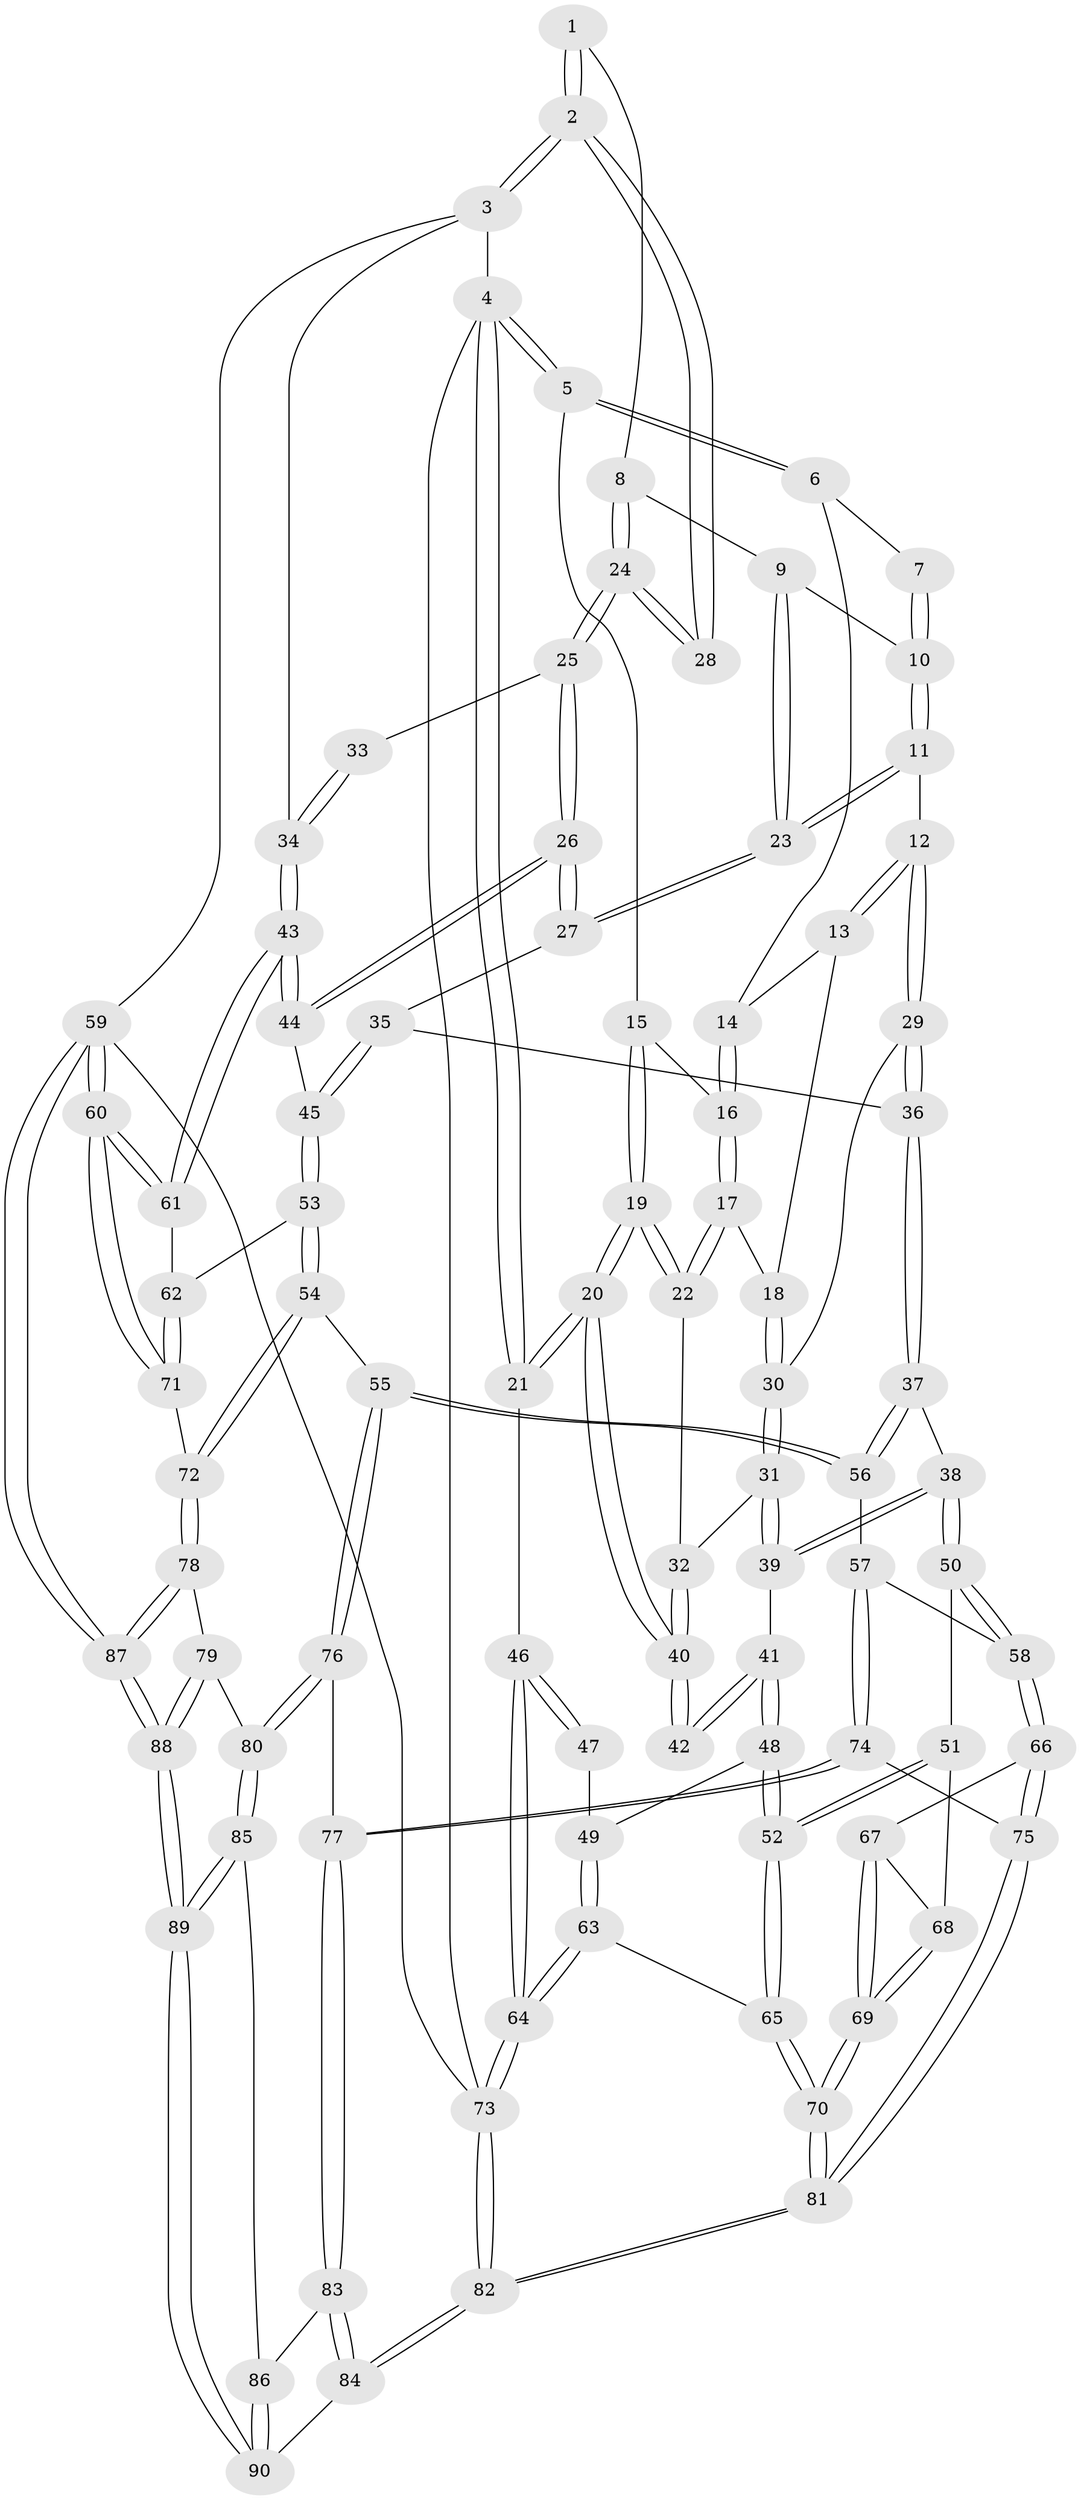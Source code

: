 // coarse degree distribution, {6: 0.16666666666666666, 8: 0.027777777777777776, 4: 0.4444444444444444, 3: 0.08333333333333333, 7: 0.027777777777777776, 5: 0.2222222222222222, 2: 0.027777777777777776}
// Generated by graph-tools (version 1.1) at 2025/21/03/04/25 18:21:16]
// undirected, 90 vertices, 222 edges
graph export_dot {
graph [start="1"]
  node [color=gray90,style=filled];
  1 [pos="+0.7736669557174449+0"];
  2 [pos="+1+0"];
  3 [pos="+1+0"];
  4 [pos="+0+0"];
  5 [pos="+0+0"];
  6 [pos="+0.48721878794002305+0"];
  7 [pos="+0.5899958045031206+0"];
  8 [pos="+0.7868343870666311+0.16308081849528067"];
  9 [pos="+0.7133389952381912+0.19988005312238935"];
  10 [pos="+0.6188606746776317+0.13064909189981422"];
  11 [pos="+0.5891383114765396+0.227964451248366"];
  12 [pos="+0.46884733430377135+0.22314033934192667"];
  13 [pos="+0.44584041631418964+0.014922465490615149"];
  14 [pos="+0.4524609640159885+0"];
  15 [pos="+0.16526764074984443+0.1267084128110607"];
  16 [pos="+0.18885971945801183+0.1370587429582769"];
  17 [pos="+0.22829070456470266+0.18130471593970696"];
  18 [pos="+0.2945345567662697+0.1961008499582874"];
  19 [pos="+0.00652341200700576+0.3378081797056026"];
  20 [pos="+0+0.3581935723200931"];
  21 [pos="+0+0.39035926285675326"];
  22 [pos="+0.21284781641667883+0.25546177391375047"];
  23 [pos="+0.647890948874503+0.28296616122877954"];
  24 [pos="+0.8360154410722481+0.22496257263670968"];
  25 [pos="+0.8557351292914364+0.345711714327282"];
  26 [pos="+0.8530653623295632+0.37038545345295376"];
  27 [pos="+0.661242611549891+0.348641771667582"];
  28 [pos="+0.9333262106478516+0.1689954271349573"];
  29 [pos="+0.43244643701141267+0.2829854466039073"];
  30 [pos="+0.3703414980599743+0.28851628604965185"];
  31 [pos="+0.3119163631287649+0.3424891833747299"];
  32 [pos="+0.2509571199861053+0.3410649948527665"];
  33 [pos="+0.9702942848096472+0.24746033905025785"];
  34 [pos="+1+0.1677479708379279"];
  35 [pos="+0.6153961672696775+0.39468319656643236"];
  36 [pos="+0.5387273888897356+0.45818827280493923"];
  37 [pos="+0.5360412914721009+0.4689592106576533"];
  38 [pos="+0.4758037821158952+0.4986679997046493"];
  39 [pos="+0.3324755289491109+0.45333350349092716"];
  40 [pos="+0.16783315325742515+0.3952372322466206"];
  41 [pos="+0.25678038127346836+0.5078964576526958"];
  42 [pos="+0.2197266637088901+0.47982775170980774"];
  43 [pos="+1+0.46503393119972786"];
  44 [pos="+0.8749255492728301+0.40479904710484976"];
  45 [pos="+0.8113614352125985+0.54140683134869"];
  46 [pos="+0+0.4905772587288092"];
  47 [pos="+0.15674540188512678+0.5142168343467887"];
  48 [pos="+0.25715556676275286+0.5208217989832659"];
  49 [pos="+0.15794026107490594+0.6060691433606351"];
  50 [pos="+0.41610801847146406+0.5933795666377291"];
  51 [pos="+0.3989041793394766+0.6043827401942831"];
  52 [pos="+0.3187387587987306+0.6201364221670643"];
  53 [pos="+0.8007881001448396+0.5706699770933606"];
  54 [pos="+0.7563778255165375+0.6248434489766624"];
  55 [pos="+0.7258638054595629+0.6441742350370776"];
  56 [pos="+0.6601341193007171+0.6254248588345295"];
  57 [pos="+0.5889205271735551+0.6816473328898885"];
  58 [pos="+0.4998130021274536+0.6911117472809326"];
  59 [pos="+1+1"];
  60 [pos="+1+0.7451742849392713"];
  61 [pos="+1+0.6407657947004738"];
  62 [pos="+0.8620230672318081+0.5866978353208109"];
  63 [pos="+0.09474166369909544+0.6894828501779725"];
  64 [pos="+0+0.6622717543146549"];
  65 [pos="+0.2329170825900355+0.759211238083914"];
  66 [pos="+0.44366194588420726+0.7580591415439221"];
  67 [pos="+0.42901610110360316+0.7564780369953604"];
  68 [pos="+0.4003313306544205+0.6174968894253245"];
  69 [pos="+0.36314907739972857+0.7747151302537166"];
  70 [pos="+0.2635950232603639+0.8123605139344919"];
  71 [pos="+1+0.7735832676182328"];
  72 [pos="+1+0.7743792211160454"];
  73 [pos="+0+1"];
  74 [pos="+0.5412383967500551+0.8493970230998527"];
  75 [pos="+0.5254745467753063+0.8484742002742671"];
  76 [pos="+0.7523964108048139+0.8170231675680792"];
  77 [pos="+0.5515879380581453+0.8562267851144131"];
  78 [pos="+0.8906201559199034+0.8584163652435884"];
  79 [pos="+0.844016598442873+0.8576413660918721"];
  80 [pos="+0.7772379579263381+0.850640520584223"];
  81 [pos="+0.2761759950776039+1"];
  82 [pos="+0.2240826249574192+1"];
  83 [pos="+0.5625388416858649+0.8924539559149097"];
  84 [pos="+0.3701774309523483+1"];
  85 [pos="+0.7748806164247757+0.8570194896141018"];
  86 [pos="+0.6172331922447251+0.9779652525333365"];
  87 [pos="+1+1"];
  88 [pos="+0.8873193754002083+1"];
  89 [pos="+0.7544426748171945+1"];
  90 [pos="+0.6131991667210123+1"];
  1 -- 2;
  1 -- 2;
  1 -- 8;
  2 -- 3;
  2 -- 3;
  2 -- 28;
  2 -- 28;
  3 -- 4;
  3 -- 34;
  3 -- 59;
  4 -- 5;
  4 -- 5;
  4 -- 21;
  4 -- 21;
  4 -- 73;
  5 -- 6;
  5 -- 6;
  5 -- 15;
  6 -- 7;
  6 -- 14;
  7 -- 10;
  7 -- 10;
  8 -- 9;
  8 -- 24;
  8 -- 24;
  9 -- 10;
  9 -- 23;
  9 -- 23;
  10 -- 11;
  10 -- 11;
  11 -- 12;
  11 -- 23;
  11 -- 23;
  12 -- 13;
  12 -- 13;
  12 -- 29;
  12 -- 29;
  13 -- 14;
  13 -- 18;
  14 -- 16;
  14 -- 16;
  15 -- 16;
  15 -- 19;
  15 -- 19;
  16 -- 17;
  16 -- 17;
  17 -- 18;
  17 -- 22;
  17 -- 22;
  18 -- 30;
  18 -- 30;
  19 -- 20;
  19 -- 20;
  19 -- 22;
  19 -- 22;
  20 -- 21;
  20 -- 21;
  20 -- 40;
  20 -- 40;
  21 -- 46;
  22 -- 32;
  23 -- 27;
  23 -- 27;
  24 -- 25;
  24 -- 25;
  24 -- 28;
  24 -- 28;
  25 -- 26;
  25 -- 26;
  25 -- 33;
  26 -- 27;
  26 -- 27;
  26 -- 44;
  26 -- 44;
  27 -- 35;
  29 -- 30;
  29 -- 36;
  29 -- 36;
  30 -- 31;
  30 -- 31;
  31 -- 32;
  31 -- 39;
  31 -- 39;
  32 -- 40;
  32 -- 40;
  33 -- 34;
  33 -- 34;
  34 -- 43;
  34 -- 43;
  35 -- 36;
  35 -- 45;
  35 -- 45;
  36 -- 37;
  36 -- 37;
  37 -- 38;
  37 -- 56;
  37 -- 56;
  38 -- 39;
  38 -- 39;
  38 -- 50;
  38 -- 50;
  39 -- 41;
  40 -- 42;
  40 -- 42;
  41 -- 42;
  41 -- 42;
  41 -- 48;
  41 -- 48;
  43 -- 44;
  43 -- 44;
  43 -- 61;
  43 -- 61;
  44 -- 45;
  45 -- 53;
  45 -- 53;
  46 -- 47;
  46 -- 47;
  46 -- 64;
  46 -- 64;
  47 -- 49;
  48 -- 49;
  48 -- 52;
  48 -- 52;
  49 -- 63;
  49 -- 63;
  50 -- 51;
  50 -- 58;
  50 -- 58;
  51 -- 52;
  51 -- 52;
  51 -- 68;
  52 -- 65;
  52 -- 65;
  53 -- 54;
  53 -- 54;
  53 -- 62;
  54 -- 55;
  54 -- 72;
  54 -- 72;
  55 -- 56;
  55 -- 56;
  55 -- 76;
  55 -- 76;
  56 -- 57;
  57 -- 58;
  57 -- 74;
  57 -- 74;
  58 -- 66;
  58 -- 66;
  59 -- 60;
  59 -- 60;
  59 -- 87;
  59 -- 87;
  59 -- 73;
  60 -- 61;
  60 -- 61;
  60 -- 71;
  60 -- 71;
  61 -- 62;
  62 -- 71;
  62 -- 71;
  63 -- 64;
  63 -- 64;
  63 -- 65;
  64 -- 73;
  64 -- 73;
  65 -- 70;
  65 -- 70;
  66 -- 67;
  66 -- 75;
  66 -- 75;
  67 -- 68;
  67 -- 69;
  67 -- 69;
  68 -- 69;
  68 -- 69;
  69 -- 70;
  69 -- 70;
  70 -- 81;
  70 -- 81;
  71 -- 72;
  72 -- 78;
  72 -- 78;
  73 -- 82;
  73 -- 82;
  74 -- 75;
  74 -- 77;
  74 -- 77;
  75 -- 81;
  75 -- 81;
  76 -- 77;
  76 -- 80;
  76 -- 80;
  77 -- 83;
  77 -- 83;
  78 -- 79;
  78 -- 87;
  78 -- 87;
  79 -- 80;
  79 -- 88;
  79 -- 88;
  80 -- 85;
  80 -- 85;
  81 -- 82;
  81 -- 82;
  82 -- 84;
  82 -- 84;
  83 -- 84;
  83 -- 84;
  83 -- 86;
  84 -- 90;
  85 -- 86;
  85 -- 89;
  85 -- 89;
  86 -- 90;
  86 -- 90;
  87 -- 88;
  87 -- 88;
  88 -- 89;
  88 -- 89;
  89 -- 90;
  89 -- 90;
}
